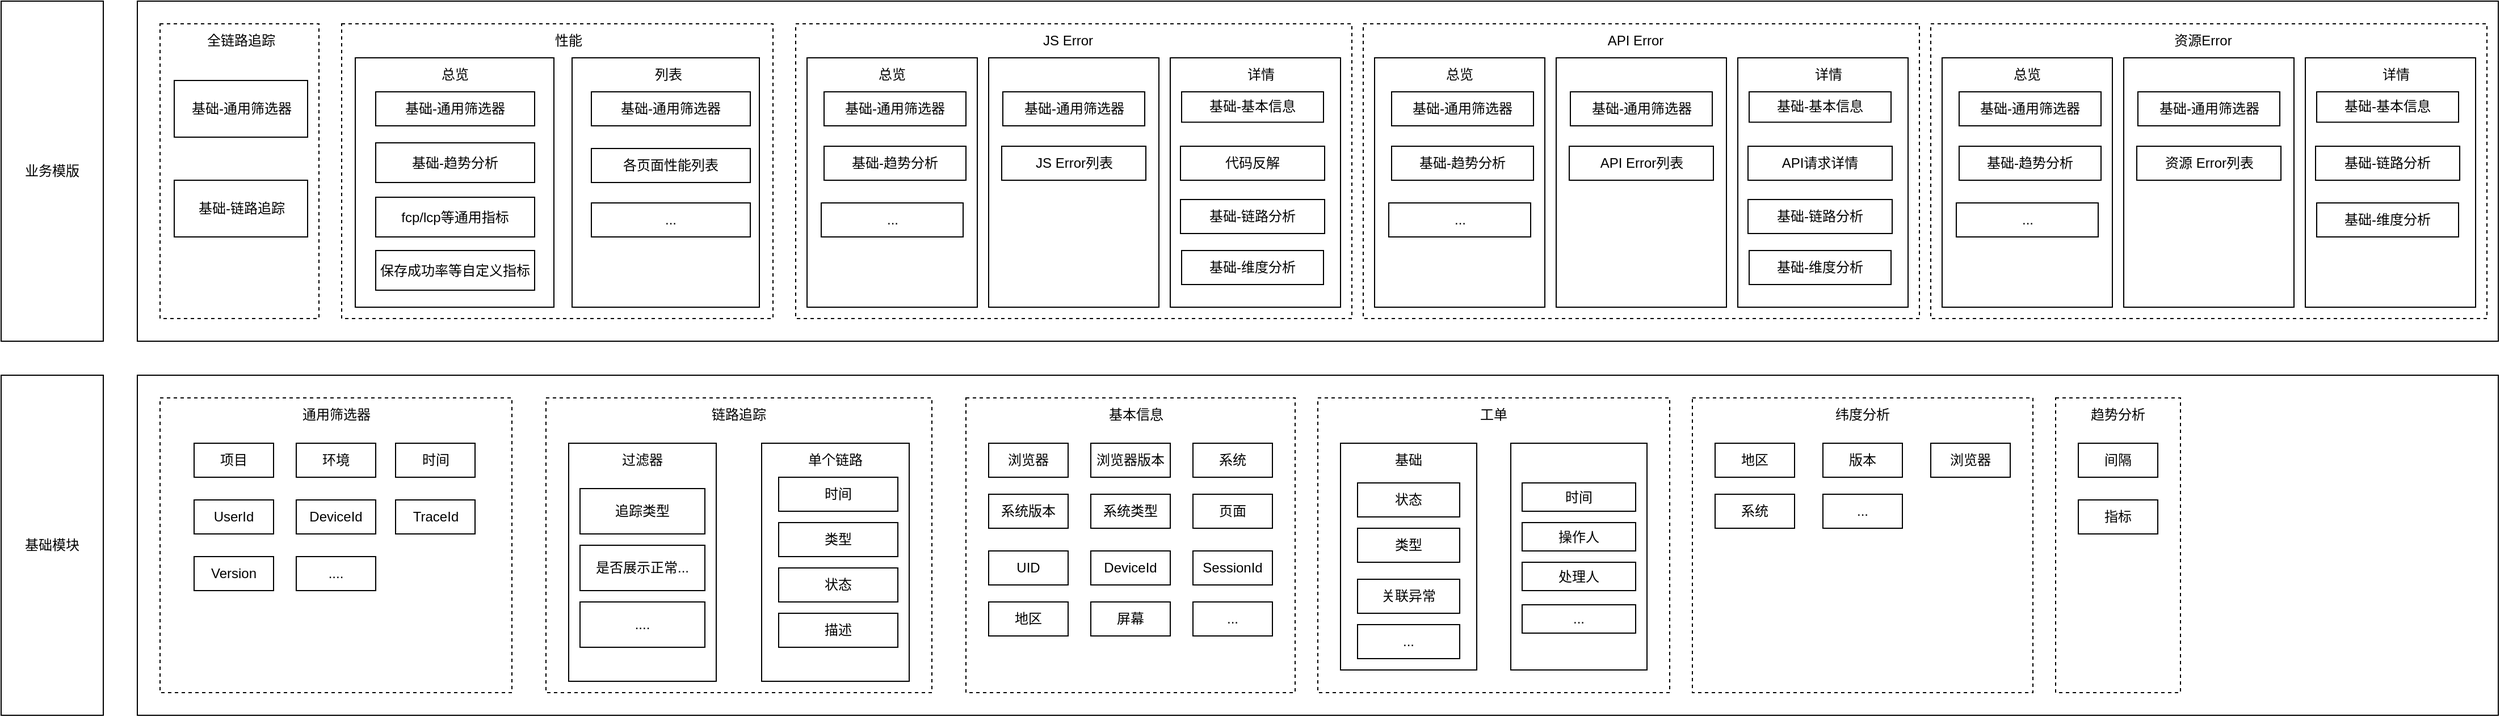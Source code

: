 <mxfile version="21.2.1" type="github">
  <diagram name="第 1 页" id="lsf1Tn1yKAUuwyzkUpje">
    <mxGraphModel dx="1987" dy="-151" grid="1" gridSize="10" guides="1" tooltips="1" connect="1" arrows="1" fold="1" page="1" pageScale="1" pageWidth="1600" pageHeight="1200" math="0" shadow="0">
      <root>
        <mxCell id="0" />
        <mxCell id="1" parent="0" />
        <mxCell id="yyzTw-pzWx6IPQzIJ-rm-1" value="基础模块" style="rounded=0;whiteSpace=wrap;html=1;" parent="1" vertex="1">
          <mxGeometry x="30" y="1940" width="90" height="300" as="geometry" />
        </mxCell>
        <mxCell id="yyzTw-pzWx6IPQzIJ-rm-2" value="" style="rounded=0;whiteSpace=wrap;html=1;" parent="1" vertex="1">
          <mxGeometry x="150" y="1940" width="2080" height="300" as="geometry" />
        </mxCell>
        <mxCell id="yyzTw-pzWx6IPQzIJ-rm-3" value="" style="rounded=0;whiteSpace=wrap;html=1;dashed=1;" parent="1" vertex="1">
          <mxGeometry x="170" y="1960" width="310" height="260" as="geometry" />
        </mxCell>
        <mxCell id="yyzTw-pzWx6IPQzIJ-rm-4" value="通用筛选器" style="text;html=1;strokeColor=none;fillColor=none;align=center;verticalAlign=middle;whiteSpace=wrap;rounded=0;" parent="1" vertex="1">
          <mxGeometry x="292.5" y="1960" width="65" height="30" as="geometry" />
        </mxCell>
        <mxCell id="yyzTw-pzWx6IPQzIJ-rm-5" value="项目" style="rounded=0;whiteSpace=wrap;html=1;" parent="1" vertex="1">
          <mxGeometry x="200" y="2000" width="70" height="30" as="geometry" />
        </mxCell>
        <mxCell id="yyzTw-pzWx6IPQzIJ-rm-6" value="环境" style="rounded=0;whiteSpace=wrap;html=1;" parent="1" vertex="1">
          <mxGeometry x="290" y="2000" width="70" height="30" as="geometry" />
        </mxCell>
        <mxCell id="yyzTw-pzWx6IPQzIJ-rm-7" value="时间" style="rounded=0;whiteSpace=wrap;html=1;" parent="1" vertex="1">
          <mxGeometry x="377.5" y="2000" width="70" height="30" as="geometry" />
        </mxCell>
        <mxCell id="yyzTw-pzWx6IPQzIJ-rm-8" value="UserId" style="rounded=0;whiteSpace=wrap;html=1;" parent="1" vertex="1">
          <mxGeometry x="200" y="2050" width="70" height="30" as="geometry" />
        </mxCell>
        <mxCell id="yyzTw-pzWx6IPQzIJ-rm-9" value="DeviceId" style="rounded=0;whiteSpace=wrap;html=1;" parent="1" vertex="1">
          <mxGeometry x="290" y="2050" width="70" height="30" as="geometry" />
        </mxCell>
        <mxCell id="yyzTw-pzWx6IPQzIJ-rm-10" value="TraceId" style="rounded=0;whiteSpace=wrap;html=1;" parent="1" vertex="1">
          <mxGeometry x="377.5" y="2050" width="70" height="30" as="geometry" />
        </mxCell>
        <mxCell id="yyzTw-pzWx6IPQzIJ-rm-12" value="Version" style="rounded=0;whiteSpace=wrap;html=1;" parent="1" vertex="1">
          <mxGeometry x="200" y="2100" width="70" height="30" as="geometry" />
        </mxCell>
        <mxCell id="yyzTw-pzWx6IPQzIJ-rm-13" value="...." style="rounded=0;whiteSpace=wrap;html=1;" parent="1" vertex="1">
          <mxGeometry x="290" y="2100" width="70" height="30" as="geometry" />
        </mxCell>
        <mxCell id="yyzTw-pzWx6IPQzIJ-rm-14" value="" style="rounded=0;whiteSpace=wrap;html=1;dashed=1;" parent="1" vertex="1">
          <mxGeometry x="510" y="1960" width="340" height="260" as="geometry" />
        </mxCell>
        <mxCell id="yyzTw-pzWx6IPQzIJ-rm-15" value="链路追踪" style="text;html=1;strokeColor=none;fillColor=none;align=center;verticalAlign=middle;whiteSpace=wrap;rounded=0;" parent="1" vertex="1">
          <mxGeometry x="645" y="1960" width="70" height="30" as="geometry" />
        </mxCell>
        <mxCell id="yyzTw-pzWx6IPQzIJ-rm-16" value="" style="rounded=0;whiteSpace=wrap;html=1;" parent="1" vertex="1">
          <mxGeometry x="530" y="2000" width="130" height="210" as="geometry" />
        </mxCell>
        <mxCell id="yyzTw-pzWx6IPQzIJ-rm-17" value="过滤器" style="text;html=1;strokeColor=none;fillColor=none;align=center;verticalAlign=middle;whiteSpace=wrap;rounded=0;" parent="1" vertex="1">
          <mxGeometry x="565" y="2000" width="60" height="30" as="geometry" />
        </mxCell>
        <mxCell id="yyzTw-pzWx6IPQzIJ-rm-18" value="追踪类型" style="rounded=0;whiteSpace=wrap;html=1;" parent="1" vertex="1">
          <mxGeometry x="540" y="2040" width="110" height="40" as="geometry" />
        </mxCell>
        <mxCell id="yyzTw-pzWx6IPQzIJ-rm-19" value="是否展示正常..." style="rounded=0;whiteSpace=wrap;html=1;" parent="1" vertex="1">
          <mxGeometry x="540" y="2090" width="110" height="40" as="geometry" />
        </mxCell>
        <mxCell id="yyzTw-pzWx6IPQzIJ-rm-20" value="...." style="rounded=0;whiteSpace=wrap;html=1;" parent="1" vertex="1">
          <mxGeometry x="540" y="2140" width="110" height="40" as="geometry" />
        </mxCell>
        <mxCell id="yyzTw-pzWx6IPQzIJ-rm-21" value="" style="rounded=0;whiteSpace=wrap;html=1;" parent="1" vertex="1">
          <mxGeometry x="700" y="2000" width="130" height="210" as="geometry" />
        </mxCell>
        <mxCell id="yyzTw-pzWx6IPQzIJ-rm-22" value="单个链路" style="text;html=1;strokeColor=none;fillColor=none;align=center;verticalAlign=middle;whiteSpace=wrap;rounded=0;" parent="1" vertex="1">
          <mxGeometry x="735" y="2000" width="60" height="30" as="geometry" />
        </mxCell>
        <mxCell id="yyzTw-pzWx6IPQzIJ-rm-23" value="时间" style="rounded=0;whiteSpace=wrap;html=1;" parent="1" vertex="1">
          <mxGeometry x="715" y="2030" width="105" height="30" as="geometry" />
        </mxCell>
        <mxCell id="yyzTw-pzWx6IPQzIJ-rm-24" value="类型" style="rounded=0;whiteSpace=wrap;html=1;" parent="1" vertex="1">
          <mxGeometry x="715" y="2070" width="105" height="30" as="geometry" />
        </mxCell>
        <mxCell id="yyzTw-pzWx6IPQzIJ-rm-25" value="状态" style="rounded=0;whiteSpace=wrap;html=1;" parent="1" vertex="1">
          <mxGeometry x="715" y="2110" width="105" height="30" as="geometry" />
        </mxCell>
        <mxCell id="yyzTw-pzWx6IPQzIJ-rm-26" value="描述" style="rounded=0;whiteSpace=wrap;html=1;" parent="1" vertex="1">
          <mxGeometry x="715" y="2150" width="105" height="30" as="geometry" />
        </mxCell>
        <mxCell id="yyzTw-pzWx6IPQzIJ-rm-27" value="" style="rounded=0;whiteSpace=wrap;html=1;dashed=1;" parent="1" vertex="1">
          <mxGeometry x="880" y="1960" width="290" height="260" as="geometry" />
        </mxCell>
        <mxCell id="yyzTw-pzWx6IPQzIJ-rm-28" value="基本信息" style="text;html=1;strokeColor=none;fillColor=none;align=center;verticalAlign=middle;whiteSpace=wrap;rounded=0;" parent="1" vertex="1">
          <mxGeometry x="1000" y="1960" width="60" height="30" as="geometry" />
        </mxCell>
        <mxCell id="yyzTw-pzWx6IPQzIJ-rm-29" value="浏览器" style="rounded=0;whiteSpace=wrap;html=1;" parent="1" vertex="1">
          <mxGeometry x="900" y="2000" width="70" height="30" as="geometry" />
        </mxCell>
        <mxCell id="yyzTw-pzWx6IPQzIJ-rm-30" value="浏览器版本" style="rounded=0;whiteSpace=wrap;html=1;" parent="1" vertex="1">
          <mxGeometry x="990" y="2000" width="70" height="30" as="geometry" />
        </mxCell>
        <mxCell id="yyzTw-pzWx6IPQzIJ-rm-31" value="系统" style="rounded=0;whiteSpace=wrap;html=1;" parent="1" vertex="1">
          <mxGeometry x="1080" y="2000" width="70" height="30" as="geometry" />
        </mxCell>
        <mxCell id="yyzTw-pzWx6IPQzIJ-rm-32" value="系统版本" style="rounded=0;whiteSpace=wrap;html=1;" parent="1" vertex="1">
          <mxGeometry x="900" y="2045" width="70" height="30" as="geometry" />
        </mxCell>
        <mxCell id="yyzTw-pzWx6IPQzIJ-rm-33" value="系统类型" style="rounded=0;whiteSpace=wrap;html=1;" parent="1" vertex="1">
          <mxGeometry x="990" y="2045" width="70" height="30" as="geometry" />
        </mxCell>
        <mxCell id="yyzTw-pzWx6IPQzIJ-rm-34" value="页面" style="rounded=0;whiteSpace=wrap;html=1;" parent="1" vertex="1">
          <mxGeometry x="1080" y="2045" width="70" height="30" as="geometry" />
        </mxCell>
        <mxCell id="yyzTw-pzWx6IPQzIJ-rm-35" value="UID" style="rounded=0;whiteSpace=wrap;html=1;" parent="1" vertex="1">
          <mxGeometry x="900" y="2095" width="70" height="30" as="geometry" />
        </mxCell>
        <mxCell id="yyzTw-pzWx6IPQzIJ-rm-36" value="DeviceId" style="rounded=0;whiteSpace=wrap;html=1;" parent="1" vertex="1">
          <mxGeometry x="990" y="2095" width="70" height="30" as="geometry" />
        </mxCell>
        <mxCell id="yyzTw-pzWx6IPQzIJ-rm-37" value="SessionId" style="rounded=0;whiteSpace=wrap;html=1;" parent="1" vertex="1">
          <mxGeometry x="1080" y="2095" width="70" height="30" as="geometry" />
        </mxCell>
        <mxCell id="yyzTw-pzWx6IPQzIJ-rm-38" value="地区" style="rounded=0;whiteSpace=wrap;html=1;" parent="1" vertex="1">
          <mxGeometry x="900" y="2140" width="70" height="30" as="geometry" />
        </mxCell>
        <mxCell id="yyzTw-pzWx6IPQzIJ-rm-39" value="屏幕" style="rounded=0;whiteSpace=wrap;html=1;" parent="1" vertex="1">
          <mxGeometry x="990" y="2140" width="70" height="30" as="geometry" />
        </mxCell>
        <mxCell id="yyzTw-pzWx6IPQzIJ-rm-40" value="..." style="rounded=0;whiteSpace=wrap;html=1;" parent="1" vertex="1">
          <mxGeometry x="1080" y="2140" width="70" height="30" as="geometry" />
        </mxCell>
        <mxCell id="yyzTw-pzWx6IPQzIJ-rm-46" value="流转记录" style="text;html=1;strokeColor=none;fillColor=none;align=center;verticalAlign=middle;whiteSpace=wrap;rounded=0;" parent="1" vertex="1">
          <mxGeometry x="1390" y="2000" width="60" height="30" as="geometry" />
        </mxCell>
        <mxCell id="yyzTw-pzWx6IPQzIJ-rm-55" value="" style="group" parent="1" vertex="1" connectable="0">
          <mxGeometry x="1190" y="1960" width="310" height="260" as="geometry" />
        </mxCell>
        <mxCell id="yyzTw-pzWx6IPQzIJ-rm-41" value="" style="rounded=0;whiteSpace=wrap;html=1;dashed=1;" parent="yyzTw-pzWx6IPQzIJ-rm-55" vertex="1">
          <mxGeometry width="310" height="260" as="geometry" />
        </mxCell>
        <mxCell id="yyzTw-pzWx6IPQzIJ-rm-42" value="工单" style="text;html=1;strokeColor=none;fillColor=none;align=center;verticalAlign=middle;whiteSpace=wrap;rounded=0;" parent="yyzTw-pzWx6IPQzIJ-rm-55" vertex="1">
          <mxGeometry x="125" width="60" height="30" as="geometry" />
        </mxCell>
        <mxCell id="yyzTw-pzWx6IPQzIJ-rm-43" value="" style="rounded=0;whiteSpace=wrap;html=1;" parent="yyzTw-pzWx6IPQzIJ-rm-55" vertex="1">
          <mxGeometry x="20" y="40" width="120" height="200" as="geometry" />
        </mxCell>
        <mxCell id="yyzTw-pzWx6IPQzIJ-rm-44" value="" style="rounded=0;whiteSpace=wrap;html=1;" parent="yyzTw-pzWx6IPQzIJ-rm-55" vertex="1">
          <mxGeometry x="170" y="40" width="120" height="200" as="geometry" />
        </mxCell>
        <mxCell id="yyzTw-pzWx6IPQzIJ-rm-45" value="基础" style="text;html=1;strokeColor=none;fillColor=none;align=center;verticalAlign=middle;whiteSpace=wrap;rounded=0;" parent="yyzTw-pzWx6IPQzIJ-rm-55" vertex="1">
          <mxGeometry x="50" y="40" width="60" height="30" as="geometry" />
        </mxCell>
        <mxCell id="yyzTw-pzWx6IPQzIJ-rm-47" value="时间" style="rounded=0;whiteSpace=wrap;html=1;" parent="yyzTw-pzWx6IPQzIJ-rm-55" vertex="1">
          <mxGeometry x="180" y="75" width="100" height="25" as="geometry" />
        </mxCell>
        <mxCell id="yyzTw-pzWx6IPQzIJ-rm-48" value="操作人" style="rounded=0;whiteSpace=wrap;html=1;" parent="yyzTw-pzWx6IPQzIJ-rm-55" vertex="1">
          <mxGeometry x="180" y="110" width="100" height="25" as="geometry" />
        </mxCell>
        <mxCell id="yyzTw-pzWx6IPQzIJ-rm-49" value="处理人" style="rounded=0;whiteSpace=wrap;html=1;" parent="yyzTw-pzWx6IPQzIJ-rm-55" vertex="1">
          <mxGeometry x="180" y="145" width="100" height="25" as="geometry" />
        </mxCell>
        <mxCell id="yyzTw-pzWx6IPQzIJ-rm-50" value="..." style="rounded=0;whiteSpace=wrap;html=1;" parent="yyzTw-pzWx6IPQzIJ-rm-55" vertex="1">
          <mxGeometry x="180" y="182.5" width="100" height="25" as="geometry" />
        </mxCell>
        <mxCell id="yyzTw-pzWx6IPQzIJ-rm-51" value="状态" style="rounded=0;whiteSpace=wrap;html=1;" parent="yyzTw-pzWx6IPQzIJ-rm-55" vertex="1">
          <mxGeometry x="35" y="75" width="90" height="30" as="geometry" />
        </mxCell>
        <mxCell id="yyzTw-pzWx6IPQzIJ-rm-52" value="类型" style="rounded=0;whiteSpace=wrap;html=1;" parent="yyzTw-pzWx6IPQzIJ-rm-55" vertex="1">
          <mxGeometry x="35" y="115" width="90" height="30" as="geometry" />
        </mxCell>
        <mxCell id="yyzTw-pzWx6IPQzIJ-rm-53" value="关联异常" style="rounded=0;whiteSpace=wrap;html=1;" parent="yyzTw-pzWx6IPQzIJ-rm-55" vertex="1">
          <mxGeometry x="35" y="160" width="90" height="30" as="geometry" />
        </mxCell>
        <mxCell id="yyzTw-pzWx6IPQzIJ-rm-54" value="..." style="rounded=0;whiteSpace=wrap;html=1;" parent="yyzTw-pzWx6IPQzIJ-rm-55" vertex="1">
          <mxGeometry x="35" y="200" width="90" height="30" as="geometry" />
        </mxCell>
        <mxCell id="yyzTw-pzWx6IPQzIJ-rm-56" value="" style="rounded=0;whiteSpace=wrap;html=1;dashed=1;" parent="1" vertex="1">
          <mxGeometry x="1520" y="1960" width="300" height="260" as="geometry" />
        </mxCell>
        <mxCell id="yyzTw-pzWx6IPQzIJ-rm-57" value="纬度分析" style="text;html=1;strokeColor=none;fillColor=none;align=center;verticalAlign=middle;whiteSpace=wrap;rounded=0;" parent="1" vertex="1">
          <mxGeometry x="1640" y="1960" width="60" height="30" as="geometry" />
        </mxCell>
        <mxCell id="yyzTw-pzWx6IPQzIJ-rm-58" value="地区" style="rounded=0;whiteSpace=wrap;html=1;" parent="1" vertex="1">
          <mxGeometry x="1540" y="2000" width="70" height="30" as="geometry" />
        </mxCell>
        <mxCell id="yyzTw-pzWx6IPQzIJ-rm-59" value="版本" style="rounded=0;whiteSpace=wrap;html=1;" parent="1" vertex="1">
          <mxGeometry x="1635" y="2000" width="70" height="30" as="geometry" />
        </mxCell>
        <mxCell id="yyzTw-pzWx6IPQzIJ-rm-60" value="浏览器" style="rounded=0;whiteSpace=wrap;html=1;" parent="1" vertex="1">
          <mxGeometry x="1730" y="2000" width="70" height="30" as="geometry" />
        </mxCell>
        <mxCell id="yyzTw-pzWx6IPQzIJ-rm-61" value="系统" style="rounded=0;whiteSpace=wrap;html=1;" parent="1" vertex="1">
          <mxGeometry x="1540" y="2045" width="70" height="30" as="geometry" />
        </mxCell>
        <mxCell id="yyzTw-pzWx6IPQzIJ-rm-62" value="..." style="rounded=0;whiteSpace=wrap;html=1;" parent="1" vertex="1">
          <mxGeometry x="1635" y="2045" width="70" height="30" as="geometry" />
        </mxCell>
        <mxCell id="yyzTw-pzWx6IPQzIJ-rm-67" value="" style="rounded=0;whiteSpace=wrap;html=1;dashed=1;" parent="1" vertex="1">
          <mxGeometry x="1840" y="1960" width="110" height="260" as="geometry" />
        </mxCell>
        <mxCell id="yyzTw-pzWx6IPQzIJ-rm-68" value="趋势分析" style="text;html=1;strokeColor=none;fillColor=none;align=center;verticalAlign=middle;whiteSpace=wrap;rounded=0;" parent="1" vertex="1">
          <mxGeometry x="1865" y="1960" width="60" height="30" as="geometry" />
        </mxCell>
        <mxCell id="yyzTw-pzWx6IPQzIJ-rm-69" value="间隔" style="rounded=0;whiteSpace=wrap;html=1;" parent="1" vertex="1">
          <mxGeometry x="1860" y="2000" width="70" height="30" as="geometry" />
        </mxCell>
        <mxCell id="yyzTw-pzWx6IPQzIJ-rm-70" value="指标" style="rounded=0;whiteSpace=wrap;html=1;" parent="1" vertex="1">
          <mxGeometry x="1860" y="2050" width="70" height="30" as="geometry" />
        </mxCell>
        <mxCell id="yyzTw-pzWx6IPQzIJ-rm-71" value="业务模版" style="rounded=0;whiteSpace=wrap;html=1;" parent="1" vertex="1">
          <mxGeometry x="30" y="1610" width="90" height="300" as="geometry" />
        </mxCell>
        <mxCell id="yyzTw-pzWx6IPQzIJ-rm-72" value="" style="rounded=0;whiteSpace=wrap;html=1;" parent="1" vertex="1">
          <mxGeometry x="150" y="1610" width="2080" height="300" as="geometry" />
        </mxCell>
        <mxCell id="yyzTw-pzWx6IPQzIJ-rm-73" value="" style="rounded=0;whiteSpace=wrap;html=1;dashed=1;" parent="1" vertex="1">
          <mxGeometry x="170" y="1630" width="140" height="260" as="geometry" />
        </mxCell>
        <mxCell id="yyzTw-pzWx6IPQzIJ-rm-74" value="全链路追踪" style="text;html=1;strokeColor=none;fillColor=none;align=center;verticalAlign=middle;whiteSpace=wrap;rounded=0;" parent="1" vertex="1">
          <mxGeometry x="208.75" y="1630" width="65" height="30" as="geometry" />
        </mxCell>
        <mxCell id="yyzTw-pzWx6IPQzIJ-rm-75" value="基础-通用筛选器" style="rounded=0;whiteSpace=wrap;html=1;" parent="1" vertex="1">
          <mxGeometry x="182.5" y="1680" width="117.5" height="50" as="geometry" />
        </mxCell>
        <mxCell id="yyzTw-pzWx6IPQzIJ-rm-76" value="基础-链路追踪" style="rounded=0;whiteSpace=wrap;html=1;" parent="1" vertex="1">
          <mxGeometry x="182.5" y="1768" width="117.5" height="50" as="geometry" />
        </mxCell>
        <mxCell id="pWlYmW0MUSd6FvhuZP3i-19" value="" style="group" vertex="1" connectable="0" parent="1">
          <mxGeometry x="330" y="1630" width="380" height="260" as="geometry" />
        </mxCell>
        <mxCell id="yyzTw-pzWx6IPQzIJ-rm-77" value="" style="rounded=0;whiteSpace=wrap;html=1;dashed=1;" parent="pWlYmW0MUSd6FvhuZP3i-19" vertex="1">
          <mxGeometry width="380" height="260" as="geometry" />
        </mxCell>
        <mxCell id="yyzTw-pzWx6IPQzIJ-rm-78" value="性能" style="text;html=1;strokeColor=none;fillColor=none;align=center;verticalAlign=middle;whiteSpace=wrap;rounded=0;" parent="pWlYmW0MUSd6FvhuZP3i-19" vertex="1">
          <mxGeometry x="170" width="60" height="30" as="geometry" />
        </mxCell>
        <mxCell id="yyzTw-pzWx6IPQzIJ-rm-79" value="" style="rounded=0;whiteSpace=wrap;html=1;" parent="pWlYmW0MUSd6FvhuZP3i-19" vertex="1">
          <mxGeometry x="12" y="30" width="175" height="220" as="geometry" />
        </mxCell>
        <mxCell id="yyzTw-pzWx6IPQzIJ-rm-80" value="总览" style="text;html=1;strokeColor=none;fillColor=none;align=center;verticalAlign=middle;whiteSpace=wrap;rounded=0;" parent="pWlYmW0MUSd6FvhuZP3i-19" vertex="1">
          <mxGeometry x="70" y="30" width="60" height="30" as="geometry" />
        </mxCell>
        <mxCell id="yyzTw-pzWx6IPQzIJ-rm-81" value="基础-通用筛选器" style="rounded=0;whiteSpace=wrap;html=1;" parent="pWlYmW0MUSd6FvhuZP3i-19" vertex="1">
          <mxGeometry x="30" y="60" width="140" height="30" as="geometry" />
        </mxCell>
        <mxCell id="yyzTw-pzWx6IPQzIJ-rm-82" value="基础-趋势分析" style="rounded=0;whiteSpace=wrap;html=1;" parent="pWlYmW0MUSd6FvhuZP3i-19" vertex="1">
          <mxGeometry x="30" y="105" width="140" height="35" as="geometry" />
        </mxCell>
        <mxCell id="yyzTw-pzWx6IPQzIJ-rm-83" value="fcp/lcp等通用指标" style="rounded=0;whiteSpace=wrap;html=1;" parent="pWlYmW0MUSd6FvhuZP3i-19" vertex="1">
          <mxGeometry x="30" y="153" width="140" height="35" as="geometry" />
        </mxCell>
        <mxCell id="yyzTw-pzWx6IPQzIJ-rm-84" value="保存成功率等自定义指标" style="rounded=0;whiteSpace=wrap;html=1;" parent="pWlYmW0MUSd6FvhuZP3i-19" vertex="1">
          <mxGeometry x="30" y="200" width="140" height="35" as="geometry" />
        </mxCell>
        <mxCell id="yyzTw-pzWx6IPQzIJ-rm-85" value="" style="rounded=0;whiteSpace=wrap;html=1;" parent="pWlYmW0MUSd6FvhuZP3i-19" vertex="1">
          <mxGeometry x="203" y="30" width="165" height="220" as="geometry" />
        </mxCell>
        <mxCell id="yyzTw-pzWx6IPQzIJ-rm-86" value="列表" style="text;html=1;strokeColor=none;fillColor=none;align=center;verticalAlign=middle;whiteSpace=wrap;rounded=0;" parent="pWlYmW0MUSd6FvhuZP3i-19" vertex="1">
          <mxGeometry x="257.5" y="30" width="60" height="30" as="geometry" />
        </mxCell>
        <mxCell id="yyzTw-pzWx6IPQzIJ-rm-87" value="基础-通用筛选器" style="rounded=0;whiteSpace=wrap;html=1;" parent="pWlYmW0MUSd6FvhuZP3i-19" vertex="1">
          <mxGeometry x="220" y="60" width="140" height="30" as="geometry" />
        </mxCell>
        <mxCell id="pWlYmW0MUSd6FvhuZP3i-1" value="各页面性能列表" style="rounded=0;whiteSpace=wrap;html=1;" vertex="1" parent="pWlYmW0MUSd6FvhuZP3i-19">
          <mxGeometry x="220" y="110" width="140" height="30" as="geometry" />
        </mxCell>
        <mxCell id="pWlYmW0MUSd6FvhuZP3i-17" value="..." style="rounded=0;whiteSpace=wrap;html=1;" vertex="1" parent="pWlYmW0MUSd6FvhuZP3i-19">
          <mxGeometry x="220" y="158" width="140" height="30" as="geometry" />
        </mxCell>
        <mxCell id="pWlYmW0MUSd6FvhuZP3i-42" value="列表" style="text;html=1;strokeColor=none;fillColor=none;align=center;verticalAlign=middle;whiteSpace=wrap;rounded=0;" vertex="1" parent="1">
          <mxGeometry x="945" y="1660" width="60" height="30" as="geometry" />
        </mxCell>
        <mxCell id="pWlYmW0MUSd6FvhuZP3i-52" value="" style="group" vertex="1" connectable="0" parent="1">
          <mxGeometry x="730" y="1630" width="490" height="260" as="geometry" />
        </mxCell>
        <mxCell id="pWlYmW0MUSd6FvhuZP3i-20" value="" style="rounded=0;whiteSpace=wrap;html=1;dashed=1;" vertex="1" parent="pWlYmW0MUSd6FvhuZP3i-52">
          <mxGeometry width="490" height="260" as="geometry" />
        </mxCell>
        <mxCell id="pWlYmW0MUSd6FvhuZP3i-21" value="JS Error" style="text;html=1;strokeColor=none;fillColor=none;align=center;verticalAlign=middle;whiteSpace=wrap;rounded=0;" vertex="1" parent="pWlYmW0MUSd6FvhuZP3i-52">
          <mxGeometry x="210" width="60" height="30" as="geometry" />
        </mxCell>
        <mxCell id="pWlYmW0MUSd6FvhuZP3i-22" value="" style="rounded=0;whiteSpace=wrap;html=1;" vertex="1" parent="pWlYmW0MUSd6FvhuZP3i-52">
          <mxGeometry x="10" y="30" width="150" height="220" as="geometry" />
        </mxCell>
        <mxCell id="pWlYmW0MUSd6FvhuZP3i-23" value="总览" style="text;html=1;strokeColor=none;fillColor=none;align=center;verticalAlign=middle;whiteSpace=wrap;rounded=0;" vertex="1" parent="pWlYmW0MUSd6FvhuZP3i-52">
          <mxGeometry x="55" y="30" width="60" height="30" as="geometry" />
        </mxCell>
        <mxCell id="pWlYmW0MUSd6FvhuZP3i-38" value="基础-通用筛选器" style="rounded=0;whiteSpace=wrap;html=1;" vertex="1" parent="pWlYmW0MUSd6FvhuZP3i-52">
          <mxGeometry x="25" y="60" width="125" height="30" as="geometry" />
        </mxCell>
        <mxCell id="pWlYmW0MUSd6FvhuZP3i-39" value="基础-趋势分析" style="rounded=0;whiteSpace=wrap;html=1;" vertex="1" parent="pWlYmW0MUSd6FvhuZP3i-52">
          <mxGeometry x="25" y="108" width="125" height="30" as="geometry" />
        </mxCell>
        <mxCell id="pWlYmW0MUSd6FvhuZP3i-40" value="..." style="rounded=0;whiteSpace=wrap;html=1;" vertex="1" parent="pWlYmW0MUSd6FvhuZP3i-52">
          <mxGeometry x="22.5" y="158" width="125" height="30" as="geometry" />
        </mxCell>
        <mxCell id="pWlYmW0MUSd6FvhuZP3i-41" value="" style="rounded=0;whiteSpace=wrap;html=1;" vertex="1" parent="pWlYmW0MUSd6FvhuZP3i-52">
          <mxGeometry x="170" y="30" width="150" height="220" as="geometry" />
        </mxCell>
        <mxCell id="pWlYmW0MUSd6FvhuZP3i-43" value="基础-通用筛选器" style="rounded=0;whiteSpace=wrap;html=1;" vertex="1" parent="pWlYmW0MUSd6FvhuZP3i-52">
          <mxGeometry x="182.5" y="60" width="125" height="30" as="geometry" />
        </mxCell>
        <mxCell id="pWlYmW0MUSd6FvhuZP3i-44" value="JS Error列表" style="rounded=0;whiteSpace=wrap;html=1;" vertex="1" parent="pWlYmW0MUSd6FvhuZP3i-52">
          <mxGeometry x="181.5" y="108" width="127" height="30" as="geometry" />
        </mxCell>
        <mxCell id="pWlYmW0MUSd6FvhuZP3i-45" value="" style="rounded=0;whiteSpace=wrap;html=1;" vertex="1" parent="pWlYmW0MUSd6FvhuZP3i-52">
          <mxGeometry x="330" y="30" width="150" height="220" as="geometry" />
        </mxCell>
        <mxCell id="pWlYmW0MUSd6FvhuZP3i-46" value="详情" style="text;html=1;strokeColor=none;fillColor=none;align=center;verticalAlign=middle;whiteSpace=wrap;rounded=0;" vertex="1" parent="pWlYmW0MUSd6FvhuZP3i-52">
          <mxGeometry x="380" y="30" width="60" height="30" as="geometry" />
        </mxCell>
        <mxCell id="pWlYmW0MUSd6FvhuZP3i-47" value="基础-基本信息" style="rounded=0;whiteSpace=wrap;html=1;aspect=fixed;" vertex="1" parent="pWlYmW0MUSd6FvhuZP3i-52">
          <mxGeometry x="340" y="60" width="125" height="26.79" as="geometry" />
        </mxCell>
        <mxCell id="pWlYmW0MUSd6FvhuZP3i-48" value="代码反解" style="rounded=0;whiteSpace=wrap;html=1;" vertex="1" parent="pWlYmW0MUSd6FvhuZP3i-52">
          <mxGeometry x="339" y="108" width="127" height="30" as="geometry" />
        </mxCell>
        <mxCell id="pWlYmW0MUSd6FvhuZP3i-49" value="基础-链路分析" style="rounded=0;whiteSpace=wrap;html=1;" vertex="1" parent="pWlYmW0MUSd6FvhuZP3i-52">
          <mxGeometry x="339" y="155" width="127" height="30" as="geometry" />
        </mxCell>
        <mxCell id="pWlYmW0MUSd6FvhuZP3i-50" value="基础-维度分析" style="rounded=0;whiteSpace=wrap;html=1;" vertex="1" parent="pWlYmW0MUSd6FvhuZP3i-52">
          <mxGeometry x="340" y="200" width="125" height="30" as="geometry" />
        </mxCell>
        <mxCell id="pWlYmW0MUSd6FvhuZP3i-53" value="" style="group" vertex="1" connectable="0" parent="1">
          <mxGeometry x="1230" y="1630" width="490" height="260" as="geometry" />
        </mxCell>
        <mxCell id="pWlYmW0MUSd6FvhuZP3i-54" value="" style="rounded=0;whiteSpace=wrap;html=1;dashed=1;" vertex="1" parent="pWlYmW0MUSd6FvhuZP3i-53">
          <mxGeometry width="490" height="260" as="geometry" />
        </mxCell>
        <mxCell id="pWlYmW0MUSd6FvhuZP3i-55" value="API Error" style="text;html=1;strokeColor=none;fillColor=none;align=center;verticalAlign=middle;whiteSpace=wrap;rounded=0;" vertex="1" parent="pWlYmW0MUSd6FvhuZP3i-53">
          <mxGeometry x="210" width="60" height="30" as="geometry" />
        </mxCell>
        <mxCell id="pWlYmW0MUSd6FvhuZP3i-56" value="" style="rounded=0;whiteSpace=wrap;html=1;" vertex="1" parent="pWlYmW0MUSd6FvhuZP3i-53">
          <mxGeometry x="10" y="30" width="150" height="220" as="geometry" />
        </mxCell>
        <mxCell id="pWlYmW0MUSd6FvhuZP3i-57" value="总览" style="text;html=1;strokeColor=none;fillColor=none;align=center;verticalAlign=middle;whiteSpace=wrap;rounded=0;" vertex="1" parent="pWlYmW0MUSd6FvhuZP3i-53">
          <mxGeometry x="55" y="30" width="60" height="30" as="geometry" />
        </mxCell>
        <mxCell id="pWlYmW0MUSd6FvhuZP3i-58" value="基础-通用筛选器" style="rounded=0;whiteSpace=wrap;html=1;" vertex="1" parent="pWlYmW0MUSd6FvhuZP3i-53">
          <mxGeometry x="25" y="60" width="125" height="30" as="geometry" />
        </mxCell>
        <mxCell id="pWlYmW0MUSd6FvhuZP3i-59" value="基础-趋势分析" style="rounded=0;whiteSpace=wrap;html=1;" vertex="1" parent="pWlYmW0MUSd6FvhuZP3i-53">
          <mxGeometry x="25" y="108" width="125" height="30" as="geometry" />
        </mxCell>
        <mxCell id="pWlYmW0MUSd6FvhuZP3i-60" value="..." style="rounded=0;whiteSpace=wrap;html=1;" vertex="1" parent="pWlYmW0MUSd6FvhuZP3i-53">
          <mxGeometry x="22.5" y="158" width="125" height="30" as="geometry" />
        </mxCell>
        <mxCell id="pWlYmW0MUSd6FvhuZP3i-61" value="" style="rounded=0;whiteSpace=wrap;html=1;" vertex="1" parent="pWlYmW0MUSd6FvhuZP3i-53">
          <mxGeometry x="170" y="30" width="150" height="220" as="geometry" />
        </mxCell>
        <mxCell id="pWlYmW0MUSd6FvhuZP3i-62" value="基础-通用筛选器" style="rounded=0;whiteSpace=wrap;html=1;" vertex="1" parent="pWlYmW0MUSd6FvhuZP3i-53">
          <mxGeometry x="182.5" y="60" width="125" height="30" as="geometry" />
        </mxCell>
        <mxCell id="pWlYmW0MUSd6FvhuZP3i-63" value="API Error列表" style="rounded=0;whiteSpace=wrap;html=1;" vertex="1" parent="pWlYmW0MUSd6FvhuZP3i-53">
          <mxGeometry x="181.5" y="108" width="127" height="30" as="geometry" />
        </mxCell>
        <mxCell id="pWlYmW0MUSd6FvhuZP3i-64" value="" style="rounded=0;whiteSpace=wrap;html=1;" vertex="1" parent="pWlYmW0MUSd6FvhuZP3i-53">
          <mxGeometry x="330" y="30" width="150" height="220" as="geometry" />
        </mxCell>
        <mxCell id="pWlYmW0MUSd6FvhuZP3i-65" value="详情" style="text;html=1;strokeColor=none;fillColor=none;align=center;verticalAlign=middle;whiteSpace=wrap;rounded=0;" vertex="1" parent="pWlYmW0MUSd6FvhuZP3i-53">
          <mxGeometry x="380" y="30" width="60" height="30" as="geometry" />
        </mxCell>
        <mxCell id="pWlYmW0MUSd6FvhuZP3i-66" value="基础-基本信息" style="rounded=0;whiteSpace=wrap;html=1;aspect=fixed;" vertex="1" parent="pWlYmW0MUSd6FvhuZP3i-53">
          <mxGeometry x="340" y="60" width="125" height="26.79" as="geometry" />
        </mxCell>
        <mxCell id="pWlYmW0MUSd6FvhuZP3i-67" value="API请求详情" style="rounded=0;whiteSpace=wrap;html=1;" vertex="1" parent="pWlYmW0MUSd6FvhuZP3i-53">
          <mxGeometry x="339" y="108" width="127" height="30" as="geometry" />
        </mxCell>
        <mxCell id="pWlYmW0MUSd6FvhuZP3i-68" value="基础-链路分析" style="rounded=0;whiteSpace=wrap;html=1;" vertex="1" parent="pWlYmW0MUSd6FvhuZP3i-53">
          <mxGeometry x="339" y="155" width="127" height="30" as="geometry" />
        </mxCell>
        <mxCell id="pWlYmW0MUSd6FvhuZP3i-69" value="基础-维度分析" style="rounded=0;whiteSpace=wrap;html=1;" vertex="1" parent="pWlYmW0MUSd6FvhuZP3i-53">
          <mxGeometry x="340" y="200" width="125" height="30" as="geometry" />
        </mxCell>
        <mxCell id="pWlYmW0MUSd6FvhuZP3i-71" value="" style="rounded=0;whiteSpace=wrap;html=1;dashed=1;" vertex="1" parent="1">
          <mxGeometry x="1730" y="1630" width="490" height="260" as="geometry" />
        </mxCell>
        <mxCell id="pWlYmW0MUSd6FvhuZP3i-72" value="资源Error" style="text;html=1;strokeColor=none;fillColor=none;align=center;verticalAlign=middle;whiteSpace=wrap;rounded=0;" vertex="1" parent="1">
          <mxGeometry x="1940" y="1630" width="60" height="30" as="geometry" />
        </mxCell>
        <mxCell id="pWlYmW0MUSd6FvhuZP3i-73" value="" style="rounded=0;whiteSpace=wrap;html=1;" vertex="1" parent="1">
          <mxGeometry x="1740" y="1660" width="150" height="220" as="geometry" />
        </mxCell>
        <mxCell id="pWlYmW0MUSd6FvhuZP3i-74" value="总览" style="text;html=1;strokeColor=none;fillColor=none;align=center;verticalAlign=middle;whiteSpace=wrap;rounded=0;" vertex="1" parent="1">
          <mxGeometry x="1785" y="1660" width="60" height="30" as="geometry" />
        </mxCell>
        <mxCell id="pWlYmW0MUSd6FvhuZP3i-75" value="基础-通用筛选器" style="rounded=0;whiteSpace=wrap;html=1;" vertex="1" parent="1">
          <mxGeometry x="1755" y="1690" width="125" height="30" as="geometry" />
        </mxCell>
        <mxCell id="pWlYmW0MUSd6FvhuZP3i-76" value="基础-趋势分析" style="rounded=0;whiteSpace=wrap;html=1;" vertex="1" parent="1">
          <mxGeometry x="1755" y="1738" width="125" height="30" as="geometry" />
        </mxCell>
        <mxCell id="pWlYmW0MUSd6FvhuZP3i-77" value="..." style="rounded=0;whiteSpace=wrap;html=1;" vertex="1" parent="1">
          <mxGeometry x="1752.5" y="1788" width="125" height="30" as="geometry" />
        </mxCell>
        <mxCell id="pWlYmW0MUSd6FvhuZP3i-78" value="" style="rounded=0;whiteSpace=wrap;html=1;" vertex="1" parent="1">
          <mxGeometry x="1900" y="1660" width="150" height="220" as="geometry" />
        </mxCell>
        <mxCell id="pWlYmW0MUSd6FvhuZP3i-79" value="基础-通用筛选器" style="rounded=0;whiteSpace=wrap;html=1;" vertex="1" parent="1">
          <mxGeometry x="1912.5" y="1690" width="125" height="30" as="geometry" />
        </mxCell>
        <mxCell id="pWlYmW0MUSd6FvhuZP3i-80" value="资源 Error列表" style="rounded=0;whiteSpace=wrap;html=1;" vertex="1" parent="1">
          <mxGeometry x="1911.5" y="1738" width="127" height="30" as="geometry" />
        </mxCell>
        <mxCell id="pWlYmW0MUSd6FvhuZP3i-81" value="" style="rounded=0;whiteSpace=wrap;html=1;" vertex="1" parent="1">
          <mxGeometry x="2060" y="1660" width="150" height="220" as="geometry" />
        </mxCell>
        <mxCell id="pWlYmW0MUSd6FvhuZP3i-82" value="详情" style="text;html=1;strokeColor=none;fillColor=none;align=center;verticalAlign=middle;whiteSpace=wrap;rounded=0;" vertex="1" parent="1">
          <mxGeometry x="2110" y="1660" width="60" height="30" as="geometry" />
        </mxCell>
        <mxCell id="pWlYmW0MUSd6FvhuZP3i-83" value="基础-基本信息" style="rounded=0;whiteSpace=wrap;html=1;aspect=fixed;" vertex="1" parent="1">
          <mxGeometry x="2070" y="1690" width="125" height="26.79" as="geometry" />
        </mxCell>
        <mxCell id="pWlYmW0MUSd6FvhuZP3i-85" value="基础-链路分析" style="rounded=0;whiteSpace=wrap;html=1;" vertex="1" parent="1">
          <mxGeometry x="2069" y="1738" width="127" height="30" as="geometry" />
        </mxCell>
        <mxCell id="pWlYmW0MUSd6FvhuZP3i-86" value="基础-维度分析" style="rounded=0;whiteSpace=wrap;html=1;" vertex="1" parent="1">
          <mxGeometry x="2070" y="1788" width="125" height="30" as="geometry" />
        </mxCell>
      </root>
    </mxGraphModel>
  </diagram>
</mxfile>
